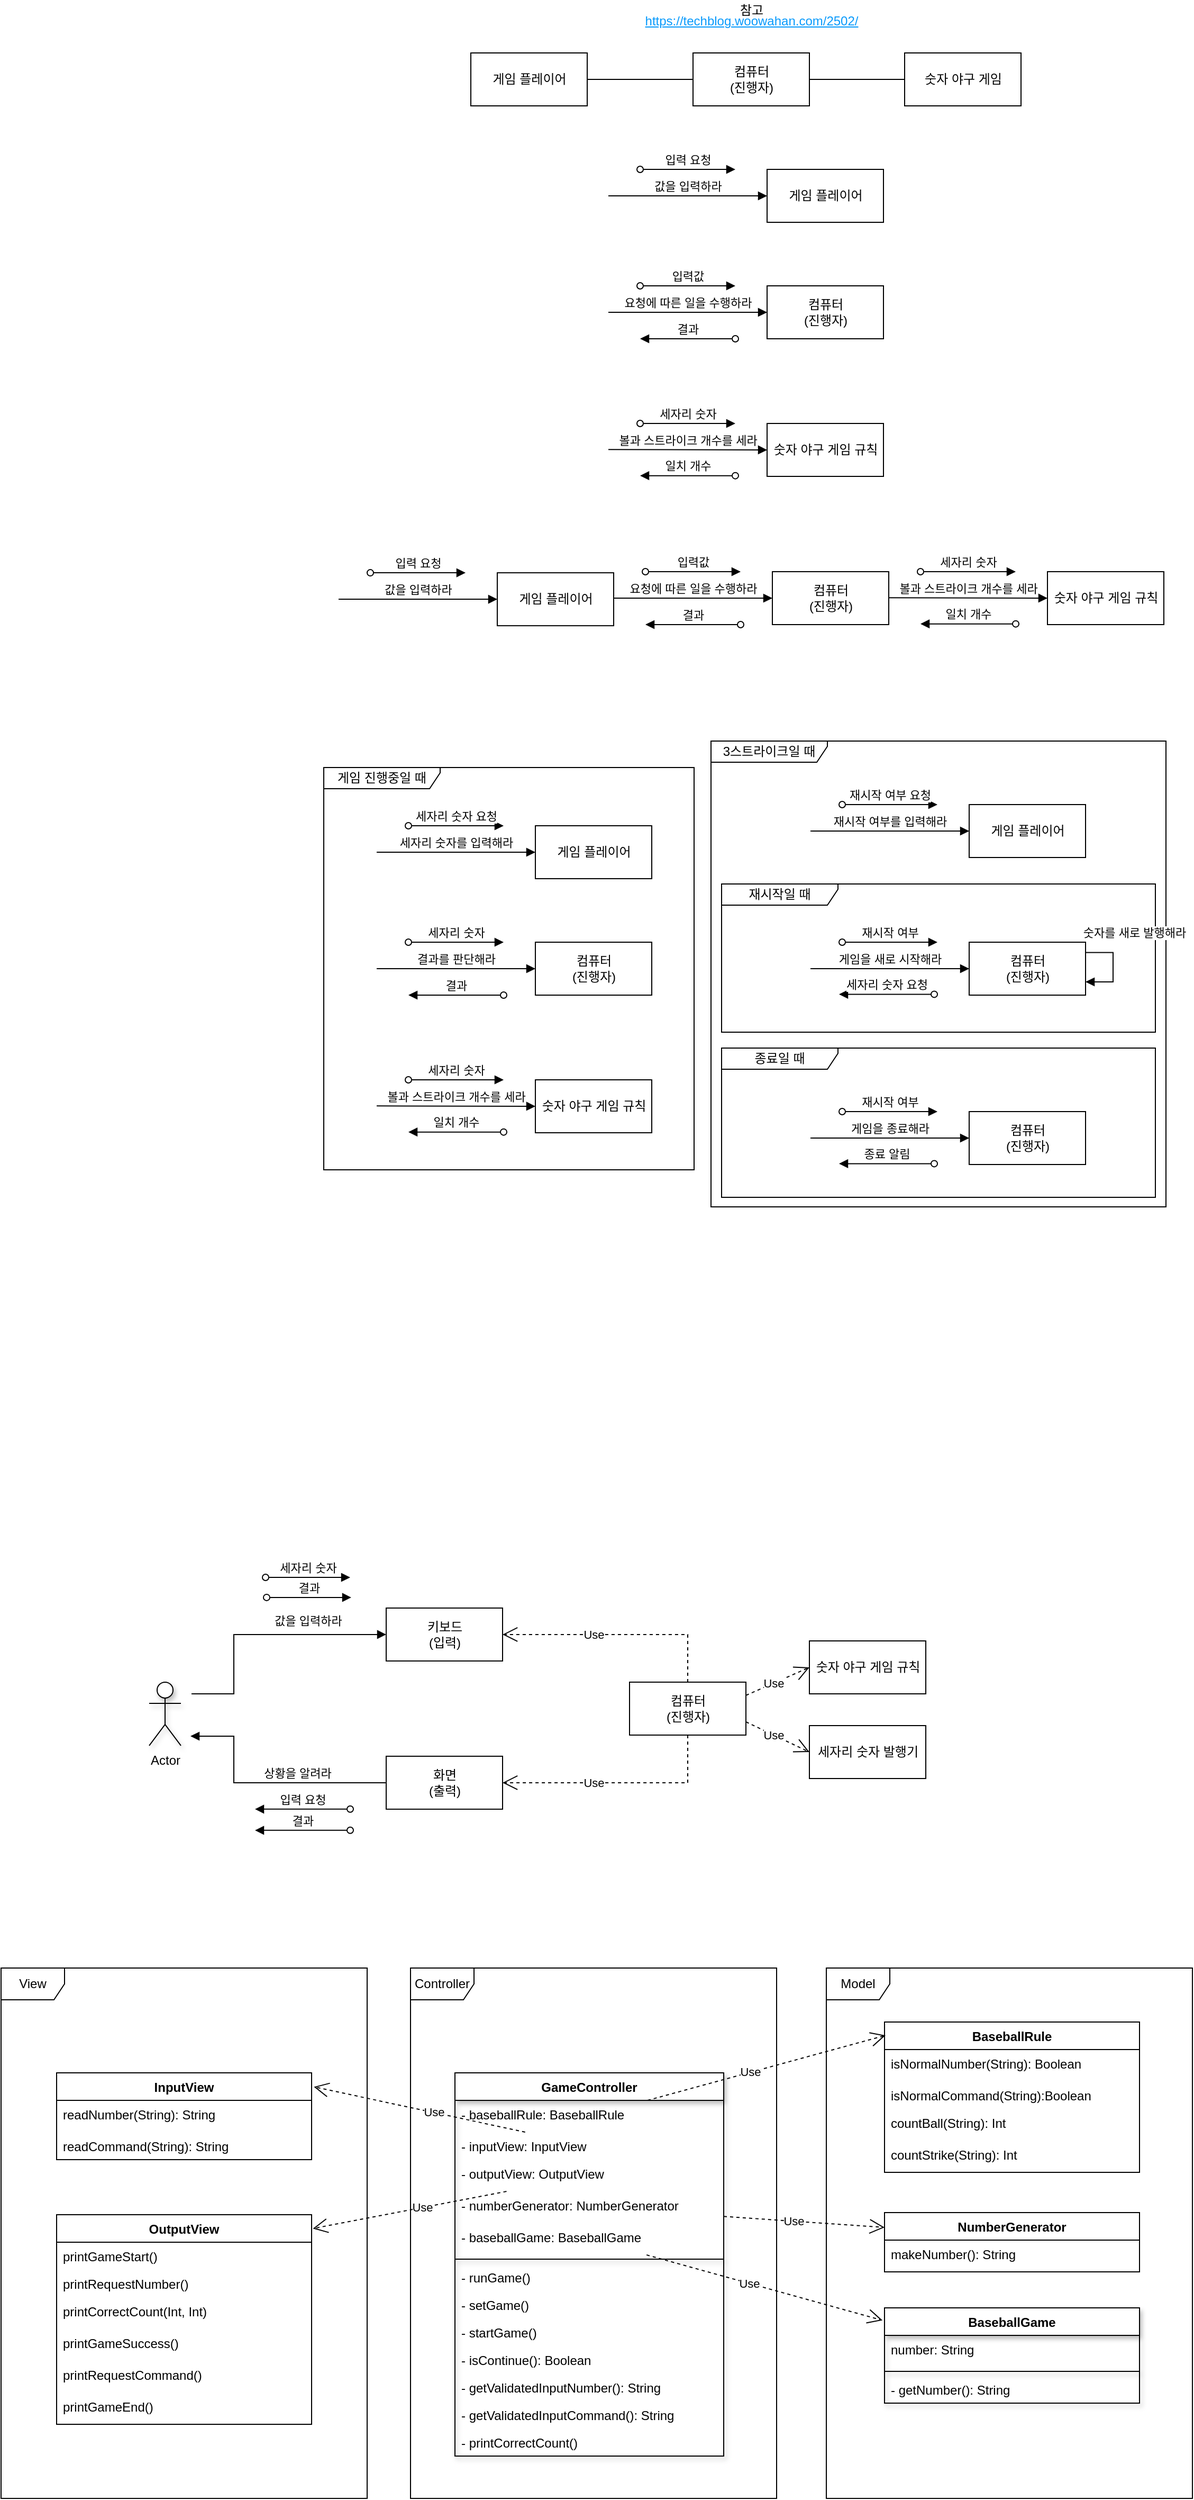 <mxfile version="20.6.0" type="github">
  <diagram id="E1G6wAUvpFpArO-cec2k" name="Diagram">
    <mxGraphModel dx="1478" dy="500" grid="1" gridSize="10" guides="1" tooltips="1" connect="1" arrows="1" fold="1" page="0" pageScale="1" pageWidth="827" pageHeight="1169" math="0" shadow="0">
      <root>
        <mxCell id="-DoNyV70i_ZIu5RHtjqv-0" />
        <mxCell id="-DoNyV70i_ZIu5RHtjqv-1" parent="-DoNyV70i_ZIu5RHtjqv-0" />
        <mxCell id="-DoNyV70i_ZIu5RHtjqv-33" value="3스트라이크일 때" style="shape=umlFrame;whiteSpace=wrap;html=1;width=110;height=20;" parent="-DoNyV70i_ZIu5RHtjqv-1" vertex="1">
          <mxGeometry x="381" y="710" width="430" height="440" as="geometry" />
        </mxCell>
        <mxCell id="-DoNyV70i_ZIu5RHtjqv-47" value="재시작일 때" style="shape=umlFrame;whiteSpace=wrap;html=1;width=110;height=20;" parent="-DoNyV70i_ZIu5RHtjqv-1" vertex="1">
          <mxGeometry x="391" y="845" width="410" height="140" as="geometry" />
        </mxCell>
        <mxCell id="-DoNyV70i_ZIu5RHtjqv-34" value="게임 진행중일 때" style="shape=umlFrame;whiteSpace=wrap;html=1;width=110;height=20;" parent="-DoNyV70i_ZIu5RHtjqv-1" vertex="1">
          <mxGeometry x="15" y="735" width="350" height="380" as="geometry" />
        </mxCell>
        <mxCell id="-DoNyV70i_ZIu5RHtjqv-2" value="게임 플레이어" style="html=1;" parent="-DoNyV70i_ZIu5RHtjqv-1" vertex="1">
          <mxGeometry x="154" y="60" width="110" height="50" as="geometry" />
        </mxCell>
        <mxCell id="-DoNyV70i_ZIu5RHtjqv-3" value="컴퓨터&lt;br&gt;(진행자)" style="html=1;" parent="-DoNyV70i_ZIu5RHtjqv-1" vertex="1">
          <mxGeometry x="364" y="60" width="110" height="50" as="geometry" />
        </mxCell>
        <mxCell id="-DoNyV70i_ZIu5RHtjqv-4" value="" style="endArrow=none;html=1;rounded=0;exitX=1;exitY=0.5;exitDx=0;exitDy=0;entryX=0;entryY=0.5;entryDx=0;entryDy=0;edgeStyle=orthogonalEdgeStyle;" parent="-DoNyV70i_ZIu5RHtjqv-1" source="-DoNyV70i_ZIu5RHtjqv-2" target="-DoNyV70i_ZIu5RHtjqv-3" edge="1">
          <mxGeometry width="50" height="50" relative="1" as="geometry">
            <mxPoint x="454" y="100" as="sourcePoint" />
            <mxPoint x="504" y="50" as="targetPoint" />
          </mxGeometry>
        </mxCell>
        <mxCell id="-DoNyV70i_ZIu5RHtjqv-5" value="숫자 야구 게임" style="html=1;" parent="-DoNyV70i_ZIu5RHtjqv-1" vertex="1">
          <mxGeometry x="564" y="60" width="110" height="50" as="geometry" />
        </mxCell>
        <mxCell id="-DoNyV70i_ZIu5RHtjqv-6" value="" style="endArrow=none;html=1;rounded=0;exitX=1;exitY=0.5;exitDx=0;exitDy=0;edgeStyle=orthogonalEdgeStyle;entryX=0;entryY=0.5;entryDx=0;entryDy=0;" parent="-DoNyV70i_ZIu5RHtjqv-1" source="-DoNyV70i_ZIu5RHtjqv-3" target="-DoNyV70i_ZIu5RHtjqv-5" edge="1">
          <mxGeometry width="50" height="50" relative="1" as="geometry">
            <mxPoint x="274" y="95" as="sourcePoint" />
            <mxPoint x="554" y="210" as="targetPoint" />
          </mxGeometry>
        </mxCell>
        <mxCell id="-DoNyV70i_ZIu5RHtjqv-7" value="게임 플레이어" style="html=1;" parent="-DoNyV70i_ZIu5RHtjqv-1" vertex="1">
          <mxGeometry x="215" y="790" width="110" height="50" as="geometry" />
        </mxCell>
        <mxCell id="-DoNyV70i_ZIu5RHtjqv-8" value="세자리 숫자를 입력해라" style="html=1;verticalAlign=bottom;endArrow=block;rounded=0;entryX=0;entryY=0.5;entryDx=0;entryDy=0;" parent="-DoNyV70i_ZIu5RHtjqv-1" target="-DoNyV70i_ZIu5RHtjqv-7" edge="1">
          <mxGeometry width="80" relative="1" as="geometry">
            <mxPoint x="65" y="815" as="sourcePoint" />
            <mxPoint x="105" y="780" as="targetPoint" />
          </mxGeometry>
        </mxCell>
        <mxCell id="-DoNyV70i_ZIu5RHtjqv-10" value="세자리 숫자 요청" style="html=1;verticalAlign=bottom;endArrow=block;rounded=0;startArrow=oval;startFill=0;" parent="-DoNyV70i_ZIu5RHtjqv-1" edge="1">
          <mxGeometry width="80" relative="1" as="geometry">
            <mxPoint x="95" y="790" as="sourcePoint" />
            <mxPoint x="185" y="790" as="targetPoint" />
          </mxGeometry>
        </mxCell>
        <mxCell id="-DoNyV70i_ZIu5RHtjqv-11" value="컴퓨터&lt;br&gt;(진행자)" style="html=1;" parent="-DoNyV70i_ZIu5RHtjqv-1" vertex="1">
          <mxGeometry x="215" y="900" width="110" height="50" as="geometry" />
        </mxCell>
        <mxCell id="-DoNyV70i_ZIu5RHtjqv-12" value="결과를 판단해라" style="html=1;verticalAlign=bottom;endArrow=block;rounded=0;entryX=0;entryY=0.5;entryDx=0;entryDy=0;" parent="-DoNyV70i_ZIu5RHtjqv-1" target="-DoNyV70i_ZIu5RHtjqv-11" edge="1">
          <mxGeometry width="80" relative="1" as="geometry">
            <mxPoint x="65" y="925" as="sourcePoint" />
            <mxPoint x="215" y="924.55" as="targetPoint" />
          </mxGeometry>
        </mxCell>
        <mxCell id="-DoNyV70i_ZIu5RHtjqv-14" value="세자리 숫자" style="html=1;verticalAlign=bottom;endArrow=block;rounded=0;startArrow=oval;startFill=0;" parent="-DoNyV70i_ZIu5RHtjqv-1" edge="1">
          <mxGeometry width="80" relative="1" as="geometry">
            <mxPoint x="95" y="900" as="sourcePoint" />
            <mxPoint x="185" y="900" as="targetPoint" />
          </mxGeometry>
        </mxCell>
        <mxCell id="-DoNyV70i_ZIu5RHtjqv-15" value="숫자 야구 게임 규칙" style="html=1;" parent="-DoNyV70i_ZIu5RHtjqv-1" vertex="1">
          <mxGeometry x="215" y="1030" width="110" height="50" as="geometry" />
        </mxCell>
        <mxCell id="-DoNyV70i_ZIu5RHtjqv-17" value="볼과 스트라이크 개수를 세라" style="html=1;verticalAlign=bottom;endArrow=block;rounded=0;entryX=0;entryY=0.5;entryDx=0;entryDy=0;" parent="-DoNyV70i_ZIu5RHtjqv-1" target="-DoNyV70i_ZIu5RHtjqv-15" edge="1">
          <mxGeometry width="80" relative="1" as="geometry">
            <mxPoint x="65" y="1054.67" as="sourcePoint" />
            <mxPoint x="215" y="1054.67" as="targetPoint" />
          </mxGeometry>
        </mxCell>
        <mxCell id="-DoNyV70i_ZIu5RHtjqv-18" value="세자리 숫자" style="html=1;verticalAlign=bottom;endArrow=block;rounded=0;startArrow=oval;startFill=0;" parent="-DoNyV70i_ZIu5RHtjqv-1" edge="1">
          <mxGeometry width="80" relative="1" as="geometry">
            <mxPoint x="95" y="1030" as="sourcePoint" />
            <mxPoint x="185" y="1030" as="targetPoint" />
          </mxGeometry>
        </mxCell>
        <mxCell id="-DoNyV70i_ZIu5RHtjqv-19" value="결과" style="html=1;verticalAlign=bottom;endArrow=block;rounded=0;startArrow=oval;startFill=0;" parent="-DoNyV70i_ZIu5RHtjqv-1" edge="1">
          <mxGeometry width="80" relative="1" as="geometry">
            <mxPoint x="185" y="950" as="sourcePoint" />
            <mxPoint x="95" y="950" as="targetPoint" />
          </mxGeometry>
        </mxCell>
        <mxCell id="-DoNyV70i_ZIu5RHtjqv-20" value="일치 개수" style="html=1;verticalAlign=bottom;endArrow=block;rounded=0;startArrow=oval;startFill=0;" parent="-DoNyV70i_ZIu5RHtjqv-1" edge="1">
          <mxGeometry width="80" relative="1" as="geometry">
            <mxPoint x="185" y="1079.33" as="sourcePoint" />
            <mxPoint x="95" y="1079.33" as="targetPoint" />
          </mxGeometry>
        </mxCell>
        <mxCell id="-DoNyV70i_ZIu5RHtjqv-21" value="게임 플레이어" style="html=1;" parent="-DoNyV70i_ZIu5RHtjqv-1" vertex="1">
          <mxGeometry x="625" y="770" width="110" height="50" as="geometry" />
        </mxCell>
        <mxCell id="-DoNyV70i_ZIu5RHtjqv-22" value="재시작 여부를 입력해라" style="html=1;verticalAlign=bottom;endArrow=block;rounded=0;entryX=0;entryY=0.5;entryDx=0;entryDy=0;" parent="-DoNyV70i_ZIu5RHtjqv-1" target="-DoNyV70i_ZIu5RHtjqv-21" edge="1">
          <mxGeometry width="80" relative="1" as="geometry">
            <mxPoint x="475" y="795" as="sourcePoint" />
            <mxPoint x="515" y="760" as="targetPoint" />
          </mxGeometry>
        </mxCell>
        <mxCell id="-DoNyV70i_ZIu5RHtjqv-23" value="재시작 여부&amp;nbsp;요청" style="html=1;verticalAlign=bottom;endArrow=block;rounded=0;startArrow=oval;startFill=0;" parent="-DoNyV70i_ZIu5RHtjqv-1" edge="1">
          <mxGeometry width="80" relative="1" as="geometry">
            <mxPoint x="505" y="770" as="sourcePoint" />
            <mxPoint x="595" y="770" as="targetPoint" />
          </mxGeometry>
        </mxCell>
        <mxCell id="-DoNyV70i_ZIu5RHtjqv-24" value="컴퓨터&lt;br&gt;(진행자)" style="html=1;" parent="-DoNyV70i_ZIu5RHtjqv-1" vertex="1">
          <mxGeometry x="625" y="900" width="110" height="50" as="geometry" />
        </mxCell>
        <mxCell id="-DoNyV70i_ZIu5RHtjqv-25" value="게임을 새로 시작해라" style="html=1;verticalAlign=bottom;endArrow=block;rounded=0;entryX=0;entryY=0.5;entryDx=0;entryDy=0;" parent="-DoNyV70i_ZIu5RHtjqv-1" target="-DoNyV70i_ZIu5RHtjqv-24" edge="1">
          <mxGeometry width="80" relative="1" as="geometry">
            <mxPoint x="475" y="925" as="sourcePoint" />
            <mxPoint x="625" y="924.55" as="targetPoint" />
          </mxGeometry>
        </mxCell>
        <mxCell id="-DoNyV70i_ZIu5RHtjqv-26" value="재시작 여부" style="html=1;verticalAlign=bottom;endArrow=block;rounded=0;startArrow=oval;startFill=0;" parent="-DoNyV70i_ZIu5RHtjqv-1" edge="1">
          <mxGeometry width="80" relative="1" as="geometry">
            <mxPoint x="505" y="900" as="sourcePoint" />
            <mxPoint x="595" y="900" as="targetPoint" />
          </mxGeometry>
        </mxCell>
        <mxCell id="-DoNyV70i_ZIu5RHtjqv-35" value="게임 플레이어" style="html=1;" parent="-DoNyV70i_ZIu5RHtjqv-1" vertex="1">
          <mxGeometry x="434" y="170" width="110" height="50" as="geometry" />
        </mxCell>
        <mxCell id="-DoNyV70i_ZIu5RHtjqv-36" value="값을 입력하라" style="html=1;verticalAlign=bottom;endArrow=block;rounded=0;entryX=0;entryY=0.5;entryDx=0;entryDy=0;" parent="-DoNyV70i_ZIu5RHtjqv-1" target="-DoNyV70i_ZIu5RHtjqv-35" edge="1">
          <mxGeometry width="80" relative="1" as="geometry">
            <mxPoint x="284" y="195" as="sourcePoint" />
            <mxPoint x="324" y="160" as="targetPoint" />
          </mxGeometry>
        </mxCell>
        <mxCell id="-DoNyV70i_ZIu5RHtjqv-37" value="입력 요청" style="html=1;verticalAlign=bottom;endArrow=block;rounded=0;startArrow=oval;startFill=0;" parent="-DoNyV70i_ZIu5RHtjqv-1" edge="1">
          <mxGeometry width="80" relative="1" as="geometry">
            <mxPoint x="314" y="170" as="sourcePoint" />
            <mxPoint x="404" y="170" as="targetPoint" />
          </mxGeometry>
        </mxCell>
        <mxCell id="-DoNyV70i_ZIu5RHtjqv-38" value="컴퓨터&lt;br&gt;(진행자)" style="html=1;" parent="-DoNyV70i_ZIu5RHtjqv-1" vertex="1">
          <mxGeometry x="434" y="280" width="110" height="50" as="geometry" />
        </mxCell>
        <mxCell id="-DoNyV70i_ZIu5RHtjqv-39" value="요청에 따른 일을 수행하라" style="html=1;verticalAlign=bottom;endArrow=block;rounded=0;entryX=0;entryY=0.5;entryDx=0;entryDy=0;" parent="-DoNyV70i_ZIu5RHtjqv-1" target="-DoNyV70i_ZIu5RHtjqv-38" edge="1">
          <mxGeometry width="80" relative="1" as="geometry">
            <mxPoint x="284" y="305" as="sourcePoint" />
            <mxPoint x="434" y="304.55" as="targetPoint" />
          </mxGeometry>
        </mxCell>
        <mxCell id="-DoNyV70i_ZIu5RHtjqv-40" value="입력값" style="html=1;verticalAlign=bottom;endArrow=block;rounded=0;startArrow=oval;startFill=0;" parent="-DoNyV70i_ZIu5RHtjqv-1" edge="1">
          <mxGeometry width="80" relative="1" as="geometry">
            <mxPoint x="314" y="280" as="sourcePoint" />
            <mxPoint x="404" y="280" as="targetPoint" />
          </mxGeometry>
        </mxCell>
        <mxCell id="-DoNyV70i_ZIu5RHtjqv-41" value="숫자 야구 게임 규칙" style="html=1;" parent="-DoNyV70i_ZIu5RHtjqv-1" vertex="1">
          <mxGeometry x="434" y="410" width="110" height="50" as="geometry" />
        </mxCell>
        <mxCell id="-DoNyV70i_ZIu5RHtjqv-42" value="볼과 스트라이크 개수를 세라" style="html=1;verticalAlign=bottom;endArrow=block;rounded=0;entryX=0;entryY=0.5;entryDx=0;entryDy=0;" parent="-DoNyV70i_ZIu5RHtjqv-1" target="-DoNyV70i_ZIu5RHtjqv-41" edge="1">
          <mxGeometry width="80" relative="1" as="geometry">
            <mxPoint x="284" y="434.67" as="sourcePoint" />
            <mxPoint x="434" y="434.67" as="targetPoint" />
          </mxGeometry>
        </mxCell>
        <mxCell id="-DoNyV70i_ZIu5RHtjqv-43" value="세자리 숫자" style="html=1;verticalAlign=bottom;endArrow=block;rounded=0;startArrow=oval;startFill=0;" parent="-DoNyV70i_ZIu5RHtjqv-1" edge="1">
          <mxGeometry width="80" relative="1" as="geometry">
            <mxPoint x="314" y="410" as="sourcePoint" />
            <mxPoint x="404" y="410" as="targetPoint" />
          </mxGeometry>
        </mxCell>
        <mxCell id="-DoNyV70i_ZIu5RHtjqv-44" value="결과" style="html=1;verticalAlign=bottom;endArrow=block;rounded=0;startArrow=oval;startFill=0;" parent="-DoNyV70i_ZIu5RHtjqv-1" edge="1">
          <mxGeometry width="80" relative="1" as="geometry">
            <mxPoint x="404" y="330" as="sourcePoint" />
            <mxPoint x="314" y="330" as="targetPoint" />
          </mxGeometry>
        </mxCell>
        <mxCell id="-DoNyV70i_ZIu5RHtjqv-45" value="일치 개수" style="html=1;verticalAlign=bottom;endArrow=block;rounded=0;startArrow=oval;startFill=0;" parent="-DoNyV70i_ZIu5RHtjqv-1" edge="1">
          <mxGeometry width="80" relative="1" as="geometry">
            <mxPoint x="404" y="459.33" as="sourcePoint" />
            <mxPoint x="314" y="459.33" as="targetPoint" />
          </mxGeometry>
        </mxCell>
        <mxCell id="-DoNyV70i_ZIu5RHtjqv-46" value="세자리 숫자 요청" style="html=1;verticalAlign=bottom;endArrow=block;rounded=0;startArrow=oval;startFill=0;" parent="-DoNyV70i_ZIu5RHtjqv-1" edge="1">
          <mxGeometry width="80" relative="1" as="geometry">
            <mxPoint x="592" y="949.2" as="sourcePoint" />
            <mxPoint x="502" y="949.2" as="targetPoint" />
          </mxGeometry>
        </mxCell>
        <mxCell id="-DoNyV70i_ZIu5RHtjqv-48" value="종료일 때" style="shape=umlFrame;whiteSpace=wrap;html=1;width=110;height=20;" parent="-DoNyV70i_ZIu5RHtjqv-1" vertex="1">
          <mxGeometry x="391" y="1000" width="410" height="141" as="geometry" />
        </mxCell>
        <mxCell id="-DoNyV70i_ZIu5RHtjqv-52" value="컴퓨터&lt;br&gt;(진행자)" style="html=1;" parent="-DoNyV70i_ZIu5RHtjqv-1" vertex="1">
          <mxGeometry x="625" y="1060" width="110" height="50" as="geometry" />
        </mxCell>
        <mxCell id="-DoNyV70i_ZIu5RHtjqv-53" value="게임을 종료해라" style="html=1;verticalAlign=bottom;endArrow=block;rounded=0;entryX=0;entryY=0.5;entryDx=0;entryDy=0;" parent="-DoNyV70i_ZIu5RHtjqv-1" target="-DoNyV70i_ZIu5RHtjqv-52" edge="1">
          <mxGeometry width="80" relative="1" as="geometry">
            <mxPoint x="475" y="1085" as="sourcePoint" />
            <mxPoint x="625" y="1084.55" as="targetPoint" />
          </mxGeometry>
        </mxCell>
        <mxCell id="-DoNyV70i_ZIu5RHtjqv-54" value="재시작 여부" style="html=1;verticalAlign=bottom;endArrow=block;rounded=0;startArrow=oval;startFill=0;" parent="-DoNyV70i_ZIu5RHtjqv-1" edge="1">
          <mxGeometry width="80" relative="1" as="geometry">
            <mxPoint x="505" y="1060" as="sourcePoint" />
            <mxPoint x="595" y="1060" as="targetPoint" />
          </mxGeometry>
        </mxCell>
        <mxCell id="-DoNyV70i_ZIu5RHtjqv-55" value="종료 알림" style="html=1;verticalAlign=bottom;endArrow=block;rounded=0;startArrow=oval;startFill=0;" parent="-DoNyV70i_ZIu5RHtjqv-1" edge="1">
          <mxGeometry width="80" relative="1" as="geometry">
            <mxPoint x="592" y="1109.2" as="sourcePoint" />
            <mxPoint x="502" y="1109.2" as="targetPoint" />
          </mxGeometry>
        </mxCell>
        <mxCell id="-DoNyV70i_ZIu5RHtjqv-56" value="숫자를 새로 발행해라" style="html=1;verticalAlign=bottom;endArrow=block;rounded=0;entryX=1;entryY=0.75;entryDx=0;entryDy=0;exitX=1.002;exitY=0.196;exitDx=0;exitDy=0;edgeStyle=elbowEdgeStyle;exitPerimeter=0;" parent="-DoNyV70i_ZIu5RHtjqv-1" source="-DoNyV70i_ZIu5RHtjqv-24" target="-DoNyV70i_ZIu5RHtjqv-24" edge="1">
          <mxGeometry x="-0.351" y="22" width="80" relative="1" as="geometry">
            <mxPoint x="711" y="924.74" as="sourcePoint" />
            <mxPoint x="861.0" y="924.74" as="targetPoint" />
            <Array as="points">
              <mxPoint x="761" y="930" />
              <mxPoint x="761" y="910" />
            </Array>
            <mxPoint x="-2" y="-10" as="offset" />
          </mxGeometry>
        </mxCell>
        <mxCell id="sjmX67yZ5-VdGG4LpNE_-0" value="https://techblog.woowahan.com/2502/" style="text;html=1;align=center;verticalAlign=middle;resizable=0;points=[];autosize=1;strokeColor=none;fillColor=none;fontColor=#089AFC;fontStyle=4" parent="-DoNyV70i_ZIu5RHtjqv-1" vertex="1">
          <mxGeometry x="309" y="20" width="220" height="20" as="geometry" />
        </mxCell>
        <mxCell id="sjmX67yZ5-VdGG4LpNE_-1" value="&lt;font color=&quot;#000000&quot;&gt;&lt;span&gt;참고&lt;/span&gt;&lt;/font&gt;" style="text;html=1;align=center;verticalAlign=middle;resizable=0;points=[];autosize=1;strokeColor=none;fillColor=none;fontColor=#089AFC;fontStyle=0" parent="-DoNyV70i_ZIu5RHtjqv-1" vertex="1">
          <mxGeometry x="399" y="10" width="40" height="20" as="geometry" />
        </mxCell>
        <mxCell id="95hMHC1cijxtXmXXsBkN-0" value="게임 플레이어" style="html=1;" parent="-DoNyV70i_ZIu5RHtjqv-1" vertex="1">
          <mxGeometry x="179" y="551.05" width="110" height="50" as="geometry" />
        </mxCell>
        <mxCell id="95hMHC1cijxtXmXXsBkN-1" value="값을 입력하라" style="html=1;verticalAlign=bottom;endArrow=block;rounded=0;entryX=0;entryY=0.5;entryDx=0;entryDy=0;" parent="-DoNyV70i_ZIu5RHtjqv-1" target="95hMHC1cijxtXmXXsBkN-0" edge="1">
          <mxGeometry width="80" relative="1" as="geometry">
            <mxPoint x="29" y="576.05" as="sourcePoint" />
            <mxPoint x="69" y="541.05" as="targetPoint" />
          </mxGeometry>
        </mxCell>
        <mxCell id="95hMHC1cijxtXmXXsBkN-2" value="입력 요청" style="html=1;verticalAlign=bottom;endArrow=block;rounded=0;startArrow=oval;startFill=0;" parent="-DoNyV70i_ZIu5RHtjqv-1" edge="1">
          <mxGeometry width="80" relative="1" as="geometry">
            <mxPoint x="59" y="551.05" as="sourcePoint" />
            <mxPoint x="149" y="551.05" as="targetPoint" />
          </mxGeometry>
        </mxCell>
        <mxCell id="95hMHC1cijxtXmXXsBkN-3" value="컴퓨터&lt;br&gt;(진행자)" style="html=1;" parent="-DoNyV70i_ZIu5RHtjqv-1" vertex="1">
          <mxGeometry x="439" y="550" width="110" height="50" as="geometry" />
        </mxCell>
        <mxCell id="95hMHC1cijxtXmXXsBkN-4" value="요청에 따른 일을 수행하라" style="html=1;verticalAlign=bottom;endArrow=block;rounded=0;entryX=0;entryY=0.5;entryDx=0;entryDy=0;" parent="-DoNyV70i_ZIu5RHtjqv-1" target="95hMHC1cijxtXmXXsBkN-3" edge="1">
          <mxGeometry width="80" relative="1" as="geometry">
            <mxPoint x="289" y="575" as="sourcePoint" />
            <mxPoint x="439" y="574.55" as="targetPoint" />
          </mxGeometry>
        </mxCell>
        <mxCell id="95hMHC1cijxtXmXXsBkN-5" value="입력값" style="html=1;verticalAlign=bottom;endArrow=block;rounded=0;startArrow=oval;startFill=0;" parent="-DoNyV70i_ZIu5RHtjqv-1" edge="1">
          <mxGeometry width="80" relative="1" as="geometry">
            <mxPoint x="319" y="550" as="sourcePoint" />
            <mxPoint x="409" y="550" as="targetPoint" />
          </mxGeometry>
        </mxCell>
        <mxCell id="95hMHC1cijxtXmXXsBkN-6" value="결과" style="html=1;verticalAlign=bottom;endArrow=block;rounded=0;startArrow=oval;startFill=0;" parent="-DoNyV70i_ZIu5RHtjqv-1" edge="1">
          <mxGeometry width="80" relative="1" as="geometry">
            <mxPoint x="409" y="600" as="sourcePoint" />
            <mxPoint x="319" y="600" as="targetPoint" />
          </mxGeometry>
        </mxCell>
        <mxCell id="95hMHC1cijxtXmXXsBkN-7" value="숫자 야구 게임 규칙" style="html=1;" parent="-DoNyV70i_ZIu5RHtjqv-1" vertex="1">
          <mxGeometry x="699" y="550" width="110" height="50" as="geometry" />
        </mxCell>
        <mxCell id="95hMHC1cijxtXmXXsBkN-8" value="볼과 스트라이크 개수를 세라" style="html=1;verticalAlign=bottom;endArrow=block;rounded=0;entryX=0;entryY=0.5;entryDx=0;entryDy=0;" parent="-DoNyV70i_ZIu5RHtjqv-1" target="95hMHC1cijxtXmXXsBkN-7" edge="1">
          <mxGeometry width="80" relative="1" as="geometry">
            <mxPoint x="549" y="574.67" as="sourcePoint" />
            <mxPoint x="699" y="574.67" as="targetPoint" />
          </mxGeometry>
        </mxCell>
        <mxCell id="95hMHC1cijxtXmXXsBkN-9" value="세자리 숫자" style="html=1;verticalAlign=bottom;endArrow=block;rounded=0;startArrow=oval;startFill=0;" parent="-DoNyV70i_ZIu5RHtjqv-1" edge="1">
          <mxGeometry width="80" relative="1" as="geometry">
            <mxPoint x="579" y="550" as="sourcePoint" />
            <mxPoint x="669" y="550" as="targetPoint" />
          </mxGeometry>
        </mxCell>
        <mxCell id="95hMHC1cijxtXmXXsBkN-10" value="일치 개수" style="html=1;verticalAlign=bottom;endArrow=block;rounded=0;startArrow=oval;startFill=0;" parent="-DoNyV70i_ZIu5RHtjqv-1" edge="1">
          <mxGeometry width="80" relative="1" as="geometry">
            <mxPoint x="669" y="599.33" as="sourcePoint" />
            <mxPoint x="579" y="599.33" as="targetPoint" />
          </mxGeometry>
        </mxCell>
        <mxCell id="u3q18YmnNz6ZeJTkClAD-1" value="컴퓨터&lt;br&gt;(진행자)" style="html=1;" parent="-DoNyV70i_ZIu5RHtjqv-1" vertex="1">
          <mxGeometry x="304" y="1598.95" width="110" height="50" as="geometry" />
        </mxCell>
        <mxCell id="u3q18YmnNz6ZeJTkClAD-2" value="키보드&lt;br&gt;(입력)" style="html=1;" parent="-DoNyV70i_ZIu5RHtjqv-1" vertex="1">
          <mxGeometry x="74" y="1528.95" width="110" height="50" as="geometry" />
        </mxCell>
        <mxCell id="u3q18YmnNz6ZeJTkClAD-3" value="화면&lt;br&gt;(출력)" style="html=1;" parent="-DoNyV70i_ZIu5RHtjqv-1" vertex="1">
          <mxGeometry x="74" y="1668.95" width="110" height="50" as="geometry" />
        </mxCell>
        <mxCell id="u3q18YmnNz6ZeJTkClAD-12" value="세자리 숫자" style="html=1;verticalAlign=bottom;endArrow=block;rounded=0;startArrow=oval;startFill=0;" parent="-DoNyV70i_ZIu5RHtjqv-1" edge="1">
          <mxGeometry width="80" relative="1" as="geometry">
            <mxPoint x="-40" y="1500" as="sourcePoint" />
            <mxPoint x="40" y="1500" as="targetPoint" />
          </mxGeometry>
        </mxCell>
        <mxCell id="u3q18YmnNz6ZeJTkClAD-18" value="상황을 알려라" style="html=1;verticalAlign=bottom;endArrow=block;rounded=0;exitX=0;exitY=0.5;exitDx=0;exitDy=0;edgeStyle=orthogonalEdgeStyle;" parent="-DoNyV70i_ZIu5RHtjqv-1" source="u3q18YmnNz6ZeJTkClAD-3" edge="1">
          <mxGeometry x="-0.266" width="80" relative="1" as="geometry">
            <mxPoint x="-96" y="1608.9" as="sourcePoint" />
            <mxPoint x="-111" y="1650" as="targetPoint" />
            <Array as="points">
              <mxPoint x="-70" y="1694" />
              <mxPoint x="-70" y="1650" />
            </Array>
            <mxPoint as="offset" />
          </mxGeometry>
        </mxCell>
        <mxCell id="u3q18YmnNz6ZeJTkClAD-19" value="입력 요청" style="html=1;verticalAlign=bottom;endArrow=block;rounded=0;startArrow=oval;startFill=0;" parent="-DoNyV70i_ZIu5RHtjqv-1" edge="1">
          <mxGeometry width="80" relative="1" as="geometry">
            <mxPoint x="40" y="1718.9" as="sourcePoint" />
            <mxPoint x="-50" y="1718.9" as="targetPoint" />
          </mxGeometry>
        </mxCell>
        <mxCell id="u3q18YmnNz6ZeJTkClAD-20" value="결과" style="html=1;verticalAlign=bottom;endArrow=block;rounded=0;startArrow=oval;startFill=0;" parent="-DoNyV70i_ZIu5RHtjqv-1" edge="1">
          <mxGeometry width="80" relative="1" as="geometry">
            <mxPoint x="40" y="1738.9" as="sourcePoint" />
            <mxPoint x="-50" y="1738.9" as="targetPoint" />
          </mxGeometry>
        </mxCell>
        <mxCell id="u3q18YmnNz6ZeJTkClAD-24" value="숫자 야구 게임 규칙" style="html=1;" parent="-DoNyV70i_ZIu5RHtjqv-1" vertex="1">
          <mxGeometry x="474" y="1560" width="110" height="50" as="geometry" />
        </mxCell>
        <mxCell id="u3q18YmnNz6ZeJTkClAD-40" value="Use" style="endArrow=open;endSize=12;dashed=1;html=1;rounded=0;fontColor=#000000;exitX=1;exitY=0.25;exitDx=0;exitDy=0;entryX=0;entryY=0.5;entryDx=0;entryDy=0;" parent="-DoNyV70i_ZIu5RHtjqv-1" source="u3q18YmnNz6ZeJTkClAD-1" target="u3q18YmnNz6ZeJTkClAD-24" edge="1">
          <mxGeometry x="-0.133" width="160" relative="1" as="geometry">
            <mxPoint x="139" y="1538.95" as="sourcePoint" />
            <mxPoint x="140" y="1490.0" as="targetPoint" />
            <mxPoint as="offset" />
          </mxGeometry>
        </mxCell>
        <mxCell id="u3q18YmnNz6ZeJTkClAD-41" value="세자리 숫자 발행기" style="html=1;" parent="-DoNyV70i_ZIu5RHtjqv-1" vertex="1">
          <mxGeometry x="474" y="1640" width="110" height="50" as="geometry" />
        </mxCell>
        <mxCell id="u3q18YmnNz6ZeJTkClAD-42" value="Use" style="endArrow=open;endSize=12;dashed=1;html=1;rounded=0;fontColor=#000000;exitX=1;exitY=0.75;exitDx=0;exitDy=0;entryX=0;entryY=0.5;entryDx=0;entryDy=0;" parent="-DoNyV70i_ZIu5RHtjqv-1" source="u3q18YmnNz6ZeJTkClAD-1" target="u3q18YmnNz6ZeJTkClAD-41" edge="1">
          <mxGeometry x="-0.133" width="160" relative="1" as="geometry">
            <mxPoint x="424" y="1633.95" as="sourcePoint" />
            <mxPoint x="484" y="1595" as="targetPoint" />
            <mxPoint as="offset" />
          </mxGeometry>
        </mxCell>
        <mxCell id="u3q18YmnNz6ZeJTkClAD-49" value="BaseballRule" style="swimlane;fontStyle=1;align=center;verticalAlign=top;childLayout=stackLayout;horizontal=1;startSize=26;horizontalStack=0;resizeParent=1;resizeParentMax=0;resizeLast=0;collapsible=1;marginBottom=0;fontColor=#000000;" parent="-DoNyV70i_ZIu5RHtjqv-1" vertex="1">
          <mxGeometry x="545" y="1920" width="241" height="142" as="geometry" />
        </mxCell>
        <mxCell id="u3q18YmnNz6ZeJTkClAD-52" value="isNormalNumber(String): Boolean" style="text;strokeColor=none;fillColor=none;align=left;verticalAlign=top;spacingLeft=4;spacingRight=4;overflow=hidden;rotatable=0;points=[[0,0.5],[1,0.5]];portConstraint=eastwest;fontColor=#000000;" parent="u3q18YmnNz6ZeJTkClAD-49" vertex="1">
          <mxGeometry y="26" width="241" height="30" as="geometry" />
        </mxCell>
        <mxCell id="u3q18YmnNz6ZeJTkClAD-55" value="isNormalCommand(String):Boolean" style="text;strokeColor=none;fillColor=none;align=left;verticalAlign=top;spacingLeft=4;spacingRight=4;overflow=hidden;rotatable=0;points=[[0,0.5],[1,0.5]];portConstraint=eastwest;shadow=1;fontColor=#000000;" parent="u3q18YmnNz6ZeJTkClAD-49" vertex="1">
          <mxGeometry y="56" width="241" height="26" as="geometry" />
        </mxCell>
        <mxCell id="u3q18YmnNz6ZeJTkClAD-56" value="countBall(String): Int" style="text;strokeColor=none;fillColor=none;align=left;verticalAlign=top;spacingLeft=4;spacingRight=4;overflow=hidden;rotatable=0;points=[[0,0.5],[1,0.5]];portConstraint=eastwest;fontColor=#000000;" parent="u3q18YmnNz6ZeJTkClAD-49" vertex="1">
          <mxGeometry y="82" width="241" height="30" as="geometry" />
        </mxCell>
        <mxCell id="u3q18YmnNz6ZeJTkClAD-57" value="countStrike(String): Int" style="text;strokeColor=none;fillColor=none;align=left;verticalAlign=top;spacingLeft=4;spacingRight=4;overflow=hidden;rotatable=0;points=[[0,0.5],[1,0.5]];portConstraint=eastwest;fontColor=#000000;" parent="u3q18YmnNz6ZeJTkClAD-49" vertex="1">
          <mxGeometry y="112" width="241" height="30" as="geometry" />
        </mxCell>
        <mxCell id="u3q18YmnNz6ZeJTkClAD-58" value="Use" style="endArrow=open;endSize=12;dashed=1;html=1;rounded=0;fontColor=#000000;exitX=0.5;exitY=0;exitDx=0;exitDy=0;entryX=1;entryY=0.5;entryDx=0;entryDy=0;edgeStyle=orthogonalEdgeStyle;" parent="-DoNyV70i_ZIu5RHtjqv-1" source="u3q18YmnNz6ZeJTkClAD-1" target="u3q18YmnNz6ZeJTkClAD-2" edge="1">
          <mxGeometry x="0.218" width="160" relative="1" as="geometry">
            <mxPoint x="139" y="1538.95" as="sourcePoint" />
            <mxPoint x="140" y="1490" as="targetPoint" />
            <mxPoint as="offset" />
          </mxGeometry>
        </mxCell>
        <mxCell id="u3q18YmnNz6ZeJTkClAD-59" value="Use" style="endArrow=open;endSize=12;dashed=1;html=1;rounded=0;fontColor=#000000;exitX=0.5;exitY=1;exitDx=0;exitDy=0;entryX=1;entryY=0.5;entryDx=0;entryDy=0;edgeStyle=orthogonalEdgeStyle;" parent="-DoNyV70i_ZIu5RHtjqv-1" source="u3q18YmnNz6ZeJTkClAD-1" target="u3q18YmnNz6ZeJTkClAD-3" edge="1">
          <mxGeometry x="0.218" width="160" relative="1" as="geometry">
            <mxPoint x="369" y="1608.95" as="sourcePoint" />
            <mxPoint x="194" y="1563.95" as="targetPoint" />
            <mxPoint as="offset" />
          </mxGeometry>
        </mxCell>
        <mxCell id="u3q18YmnNz6ZeJTkClAD-60" value="Actor" style="shape=umlActor;verticalLabelPosition=bottom;verticalAlign=top;html=1;shadow=1;fontColor=#000000;" parent="-DoNyV70i_ZIu5RHtjqv-1" vertex="1">
          <mxGeometry x="-150" y="1598.95" width="30" height="60" as="geometry" />
        </mxCell>
        <mxCell id="u3q18YmnNz6ZeJTkClAD-61" value="결과" style="html=1;verticalAlign=bottom;endArrow=block;rounded=0;startArrow=oval;startFill=0;" parent="-DoNyV70i_ZIu5RHtjqv-1" edge="1">
          <mxGeometry width="80" relative="1" as="geometry">
            <mxPoint x="-39" y="1518.95" as="sourcePoint" />
            <mxPoint x="41" y="1518.95" as="targetPoint" />
          </mxGeometry>
        </mxCell>
        <mxCell id="u3q18YmnNz6ZeJTkClAD-64" value="값을 입력하라" style="html=1;verticalAlign=bottom;endArrow=block;rounded=0;edgeStyle=orthogonalEdgeStyle;entryX=0;entryY=0.5;entryDx=0;entryDy=0;" parent="-DoNyV70i_ZIu5RHtjqv-1" target="u3q18YmnNz6ZeJTkClAD-2" edge="1">
          <mxGeometry x="0.383" y="4" width="80" relative="1" as="geometry">
            <mxPoint x="-110" y="1610" as="sourcePoint" />
            <mxPoint x="-101" y="1670" as="targetPoint" />
            <Array as="points">
              <mxPoint x="-70" y="1610" />
              <mxPoint x="-70" y="1554" />
            </Array>
            <mxPoint as="offset" />
          </mxGeometry>
        </mxCell>
        <mxCell id="u3q18YmnNz6ZeJTkClAD-70" value="GameController" style="swimlane;fontStyle=1;align=center;verticalAlign=top;childLayout=stackLayout;horizontal=1;startSize=26;horizontalStack=0;resizeParent=1;resizeParentMax=0;resizeLast=0;collapsible=1;marginBottom=0;shadow=1;fontColor=#000000;" parent="-DoNyV70i_ZIu5RHtjqv-1" vertex="1">
          <mxGeometry x="139" y="1968" width="254" height="362" as="geometry" />
        </mxCell>
        <mxCell id="u3q18YmnNz6ZeJTkClAD-66" value="- baseballRule: BaseballRule" style="text;strokeColor=none;fillColor=none;align=left;verticalAlign=top;spacingLeft=4;spacingRight=4;overflow=hidden;rotatable=0;points=[[0,0.5],[1,0.5]];portConstraint=eastwest;fontColor=#000000;" parent="u3q18YmnNz6ZeJTkClAD-70" vertex="1">
          <mxGeometry y="26" width="254" height="30" as="geometry" />
        </mxCell>
        <mxCell id="u3q18YmnNz6ZeJTkClAD-67" value="- inputView: InputView" style="text;strokeColor=none;fillColor=none;align=left;verticalAlign=top;spacingLeft=4;spacingRight=4;overflow=hidden;rotatable=0;points=[[0,0.5],[1,0.5]];portConstraint=eastwest;shadow=1;fontColor=#000000;" parent="u3q18YmnNz6ZeJTkClAD-70" vertex="1">
          <mxGeometry y="56" width="254" height="26" as="geometry" />
        </mxCell>
        <mxCell id="u3q18YmnNz6ZeJTkClAD-68" value="- outputView: OutputView" style="text;strokeColor=none;fillColor=none;align=left;verticalAlign=top;spacingLeft=4;spacingRight=4;overflow=hidden;rotatable=0;points=[[0,0.5],[1,0.5]];portConstraint=eastwest;fontColor=#000000;" parent="u3q18YmnNz6ZeJTkClAD-70" vertex="1">
          <mxGeometry y="82" width="254" height="30" as="geometry" />
        </mxCell>
        <mxCell id="u3q18YmnNz6ZeJTkClAD-74" value="- numberGenerator: NumberGenerator" style="text;align=left;verticalAlign=top;spacingLeft=4;spacingRight=4;overflow=hidden;rotatable=0;points=[[0,0.5],[1,0.5]];portConstraint=eastwest;" parent="u3q18YmnNz6ZeJTkClAD-70" vertex="1">
          <mxGeometry y="112" width="254" height="30" as="geometry" />
        </mxCell>
        <mxCell id="j5xVxlCfuYXqZH71p7aU-22" value="- baseballGame: BaseballGame" style="text;align=left;verticalAlign=top;spacingLeft=4;spacingRight=4;overflow=hidden;rotatable=0;points=[[0,0.5],[1,0.5]];portConstraint=eastwest;" vertex="1" parent="u3q18YmnNz6ZeJTkClAD-70">
          <mxGeometry y="142" width="254" height="30" as="geometry" />
        </mxCell>
        <mxCell id="u3q18YmnNz6ZeJTkClAD-72" value="" style="line;strokeWidth=1;fillColor=none;align=left;verticalAlign=middle;spacingTop=-1;spacingLeft=3;spacingRight=3;rotatable=0;labelPosition=right;points=[];portConstraint=eastwest;shadow=1;fontColor=#000000;" parent="u3q18YmnNz6ZeJTkClAD-70" vertex="1">
          <mxGeometry y="172" width="254" height="8" as="geometry" />
        </mxCell>
        <mxCell id="u3q18YmnNz6ZeJTkClAD-76" value="- runGame()" style="text;strokeColor=none;fillColor=none;align=left;verticalAlign=top;spacingLeft=4;spacingRight=4;overflow=hidden;rotatable=0;points=[[0,0.5],[1,0.5]];portConstraint=eastwest;shadow=1;fontColor=#000000;" parent="u3q18YmnNz6ZeJTkClAD-70" vertex="1">
          <mxGeometry y="180" width="254" height="26" as="geometry" />
        </mxCell>
        <mxCell id="u3q18YmnNz6ZeJTkClAD-75" value="- setGame()" style="text;strokeColor=none;fillColor=none;align=left;verticalAlign=top;spacingLeft=4;spacingRight=4;overflow=hidden;rotatable=0;points=[[0,0.5],[1,0.5]];portConstraint=eastwest;shadow=1;fontColor=#000000;" parent="u3q18YmnNz6ZeJTkClAD-70" vertex="1">
          <mxGeometry y="206" width="254" height="26" as="geometry" />
        </mxCell>
        <mxCell id="j5xVxlCfuYXqZH71p7aU-25" value="- startGame()" style="text;strokeColor=none;fillColor=none;align=left;verticalAlign=top;spacingLeft=4;spacingRight=4;overflow=hidden;rotatable=0;points=[[0,0.5],[1,0.5]];portConstraint=eastwest;shadow=1;fontColor=#000000;" vertex="1" parent="u3q18YmnNz6ZeJTkClAD-70">
          <mxGeometry y="232" width="254" height="26" as="geometry" />
        </mxCell>
        <mxCell id="u3q18YmnNz6ZeJTkClAD-99" value="- isContinue(): Boolean" style="text;strokeColor=none;fillColor=none;align=left;verticalAlign=top;spacingLeft=4;spacingRight=4;overflow=hidden;rotatable=0;points=[[0,0.5],[1,0.5]];portConstraint=eastwest;shadow=1;fontColor=#000000;" parent="u3q18YmnNz6ZeJTkClAD-70" vertex="1">
          <mxGeometry y="258" width="254" height="26" as="geometry" />
        </mxCell>
        <mxCell id="j5xVxlCfuYXqZH71p7aU-27" value="- getValidatedInputNumber(): String" style="text;strokeColor=none;fillColor=none;align=left;verticalAlign=top;spacingLeft=4;spacingRight=4;overflow=hidden;rotatable=0;points=[[0,0.5],[1,0.5]];portConstraint=eastwest;shadow=1;fontColor=#000000;" vertex="1" parent="u3q18YmnNz6ZeJTkClAD-70">
          <mxGeometry y="284" width="254" height="26" as="geometry" />
        </mxCell>
        <mxCell id="j5xVxlCfuYXqZH71p7aU-28" value="- getValidatedInputCommand(): String" style="text;strokeColor=none;fillColor=none;align=left;verticalAlign=top;spacingLeft=4;spacingRight=4;overflow=hidden;rotatable=0;points=[[0,0.5],[1,0.5]];portConstraint=eastwest;shadow=1;fontColor=#000000;" vertex="1" parent="u3q18YmnNz6ZeJTkClAD-70">
          <mxGeometry y="310" width="254" height="26" as="geometry" />
        </mxCell>
        <mxCell id="j5xVxlCfuYXqZH71p7aU-30" value="- printCorrectCount()" style="text;strokeColor=none;fillColor=none;align=left;verticalAlign=top;spacingLeft=4;spacingRight=4;overflow=hidden;rotatable=0;points=[[0,0.5],[1,0.5]];portConstraint=eastwest;shadow=1;fontColor=#000000;" vertex="1" parent="u3q18YmnNz6ZeJTkClAD-70">
          <mxGeometry y="336" width="254" height="26" as="geometry" />
        </mxCell>
        <mxCell id="u3q18YmnNz6ZeJTkClAD-83" value="Use" style="endArrow=open;endSize=12;dashed=1;html=1;rounded=0;fontColor=#000000;entryX=0.004;entryY=0.089;entryDx=0;entryDy=0;entryPerimeter=0;" parent="-DoNyV70i_ZIu5RHtjqv-1" source="u3q18YmnNz6ZeJTkClAD-66" target="u3q18YmnNz6ZeJTkClAD-49" edge="1">
          <mxGeometry x="-0.133" width="160" relative="1" as="geometry">
            <mxPoint x="443" y="1796.45" as="sourcePoint" />
            <mxPoint x="503" y="1825" as="targetPoint" />
            <mxPoint as="offset" />
          </mxGeometry>
        </mxCell>
        <mxCell id="u3q18YmnNz6ZeJTkClAD-84" value="NumberGenerator" style="swimlane;fontStyle=1;align=center;verticalAlign=top;childLayout=stackLayout;horizontal=1;startSize=26;horizontalStack=0;resizeParent=1;resizeParentMax=0;resizeLast=0;collapsible=1;marginBottom=0;fontColor=#000000;" parent="-DoNyV70i_ZIu5RHtjqv-1" vertex="1">
          <mxGeometry x="545" y="2100" width="241" height="56" as="geometry" />
        </mxCell>
        <mxCell id="u3q18YmnNz6ZeJTkClAD-85" value="makeNumber(): String" style="text;strokeColor=none;fillColor=none;align=left;verticalAlign=top;spacingLeft=4;spacingRight=4;overflow=hidden;rotatable=0;points=[[0,0.5],[1,0.5]];portConstraint=eastwest;fontColor=#000000;" parent="u3q18YmnNz6ZeJTkClAD-84" vertex="1">
          <mxGeometry y="26" width="241" height="30" as="geometry" />
        </mxCell>
        <mxCell id="u3q18YmnNz6ZeJTkClAD-89" value="Use" style="endArrow=open;endSize=12;dashed=1;html=1;rounded=0;fontColor=#000000;entryX=0;entryY=0.25;entryDx=0;entryDy=0;" parent="-DoNyV70i_ZIu5RHtjqv-1" source="u3q18YmnNz6ZeJTkClAD-74" target="u3q18YmnNz6ZeJTkClAD-84" edge="1">
          <mxGeometry x="-0.133" width="160" relative="1" as="geometry">
            <mxPoint x="317.089" y="2004.0" as="sourcePoint" />
            <mxPoint x="540" y="2140" as="targetPoint" />
            <mxPoint as="offset" />
          </mxGeometry>
        </mxCell>
        <mxCell id="u3q18YmnNz6ZeJTkClAD-90" value="InputView" style="swimlane;fontStyle=1;align=center;verticalAlign=top;childLayout=stackLayout;horizontal=1;startSize=26;horizontalStack=0;resizeParent=1;resizeParentMax=0;resizeLast=0;collapsible=1;marginBottom=0;fontColor=#000000;" parent="-DoNyV70i_ZIu5RHtjqv-1" vertex="1">
          <mxGeometry x="-237.5" y="1968" width="241" height="82" as="geometry" />
        </mxCell>
        <mxCell id="u3q18YmnNz6ZeJTkClAD-91" value="readNumber(String): String" style="text;strokeColor=none;fillColor=none;align=left;verticalAlign=top;spacingLeft=4;spacingRight=4;overflow=hidden;rotatable=0;points=[[0,0.5],[1,0.5]];portConstraint=eastwest;fontColor=#000000;" parent="u3q18YmnNz6ZeJTkClAD-90" vertex="1">
          <mxGeometry y="26" width="241" height="30" as="geometry" />
        </mxCell>
        <mxCell id="u3q18YmnNz6ZeJTkClAD-92" value="readCommand(String): String" style="text;strokeColor=none;fillColor=none;align=left;verticalAlign=top;spacingLeft=4;spacingRight=4;overflow=hidden;rotatable=0;points=[[0,0.5],[1,0.5]];portConstraint=eastwest;shadow=1;fontColor=#000000;" parent="u3q18YmnNz6ZeJTkClAD-90" vertex="1">
          <mxGeometry y="56" width="241" height="26" as="geometry" />
        </mxCell>
        <mxCell id="u3q18YmnNz6ZeJTkClAD-95" value="Use" style="endArrow=open;endSize=12;dashed=1;html=1;rounded=0;fontColor=#000000;entryX=1.009;entryY=0.161;entryDx=0;entryDy=0;entryPerimeter=0;" parent="-DoNyV70i_ZIu5RHtjqv-1" source="u3q18YmnNz6ZeJTkClAD-67" target="u3q18YmnNz6ZeJTkClAD-90" edge="1">
          <mxGeometry x="-0.133" width="160" relative="1" as="geometry">
            <mxPoint x="122.559" y="1941.36" as="sourcePoint" />
            <mxPoint x="345.434" y="1859.998" as="targetPoint" />
            <mxPoint as="offset" />
          </mxGeometry>
        </mxCell>
        <mxCell id="u3q18YmnNz6ZeJTkClAD-96" value="OutputView" style="swimlane;fontStyle=1;align=center;verticalAlign=top;childLayout=stackLayout;horizontal=1;startSize=26;horizontalStack=0;resizeParent=1;resizeParentMax=0;resizeLast=0;collapsible=1;marginBottom=0;fontColor=#000000;" parent="-DoNyV70i_ZIu5RHtjqv-1" vertex="1">
          <mxGeometry x="-237.5" y="2102" width="241" height="198" as="geometry" />
        </mxCell>
        <mxCell id="j5xVxlCfuYXqZH71p7aU-32" value="printGameStart()" style="text;strokeColor=none;fillColor=none;align=left;verticalAlign=top;spacingLeft=4;spacingRight=4;overflow=hidden;rotatable=0;points=[[0,0.5],[1,0.5]];portConstraint=eastwest;shadow=1;fontColor=#000000;" vertex="1" parent="u3q18YmnNz6ZeJTkClAD-96">
          <mxGeometry y="26" width="241" height="26" as="geometry" />
        </mxCell>
        <mxCell id="u3q18YmnNz6ZeJTkClAD-98" value="printRequestNumber()" style="text;strokeColor=none;fillColor=none;align=left;verticalAlign=top;spacingLeft=4;spacingRight=4;overflow=hidden;rotatable=0;points=[[0,0.5],[1,0.5]];portConstraint=eastwest;shadow=1;fontColor=#000000;" parent="u3q18YmnNz6ZeJTkClAD-96" vertex="1">
          <mxGeometry y="52" width="241" height="26" as="geometry" />
        </mxCell>
        <mxCell id="u3q18YmnNz6ZeJTkClAD-97" value="printCorrectCount(Int, Int)" style="text;strokeColor=none;fillColor=none;align=left;verticalAlign=top;spacingLeft=4;spacingRight=4;overflow=hidden;rotatable=0;points=[[0,0.5],[1,0.5]];portConstraint=eastwest;fontColor=#000000;" parent="u3q18YmnNz6ZeJTkClAD-96" vertex="1">
          <mxGeometry y="78" width="241" height="30" as="geometry" />
        </mxCell>
        <mxCell id="j5xVxlCfuYXqZH71p7aU-33" value="printGameSuccess()" style="text;strokeColor=none;fillColor=none;align=left;verticalAlign=top;spacingLeft=4;spacingRight=4;overflow=hidden;rotatable=0;points=[[0,0.5],[1,0.5]];portConstraint=eastwest;fontColor=#000000;" vertex="1" parent="u3q18YmnNz6ZeJTkClAD-96">
          <mxGeometry y="108" width="241" height="30" as="geometry" />
        </mxCell>
        <mxCell id="j5xVxlCfuYXqZH71p7aU-34" value="printRequestCommand()" style="text;strokeColor=none;fillColor=none;align=left;verticalAlign=top;spacingLeft=4;spacingRight=4;overflow=hidden;rotatable=0;points=[[0,0.5],[1,0.5]];portConstraint=eastwest;fontColor=#000000;" vertex="1" parent="u3q18YmnNz6ZeJTkClAD-96">
          <mxGeometry y="138" width="241" height="30" as="geometry" />
        </mxCell>
        <mxCell id="j5xVxlCfuYXqZH71p7aU-35" value="printGameEnd()" style="text;strokeColor=none;fillColor=none;align=left;verticalAlign=top;spacingLeft=4;spacingRight=4;overflow=hidden;rotatable=0;points=[[0,0.5],[1,0.5]];portConstraint=eastwest;fontColor=#000000;" vertex="1" parent="u3q18YmnNz6ZeJTkClAD-96">
          <mxGeometry y="168" width="241" height="30" as="geometry" />
        </mxCell>
        <mxCell id="u3q18YmnNz6ZeJTkClAD-100" value="Use" style="endArrow=open;endSize=12;dashed=1;html=1;rounded=0;fontColor=#000000;entryX=1.005;entryY=0.066;entryDx=0;entryDy=0;entryPerimeter=0;" parent="-DoNyV70i_ZIu5RHtjqv-1" source="u3q18YmnNz6ZeJTkClAD-68" target="u3q18YmnNz6ZeJTkClAD-96" edge="1">
          <mxGeometry x="-0.133" width="160" relative="1" as="geometry">
            <mxPoint x="181.144" y="2034" as="sourcePoint" />
            <mxPoint x="73.169" y="2019.202" as="targetPoint" />
            <mxPoint as="offset" />
          </mxGeometry>
        </mxCell>
        <mxCell id="j5xVxlCfuYXqZH71p7aU-12" value="BaseballGame" style="swimlane;fontStyle=1;align=center;verticalAlign=top;childLayout=stackLayout;horizontal=1;startSize=26;horizontalStack=0;resizeParent=1;resizeParentMax=0;resizeLast=0;collapsible=1;marginBottom=0;shadow=1;fontColor=#000000;" vertex="1" parent="-DoNyV70i_ZIu5RHtjqv-1">
          <mxGeometry x="545" y="2190" width="241" height="90" as="geometry" />
        </mxCell>
        <mxCell id="j5xVxlCfuYXqZH71p7aU-13" value="number: String" style="text;strokeColor=none;fillColor=none;align=left;verticalAlign=top;spacingLeft=4;spacingRight=4;overflow=hidden;rotatable=0;points=[[0,0.5],[1,0.5]];portConstraint=eastwest;fontColor=#000000;" vertex="1" parent="j5xVxlCfuYXqZH71p7aU-12">
          <mxGeometry y="26" width="241" height="30" as="geometry" />
        </mxCell>
        <mxCell id="j5xVxlCfuYXqZH71p7aU-17" value="" style="line;strokeWidth=1;fillColor=none;align=left;verticalAlign=middle;spacingTop=-1;spacingLeft=3;spacingRight=3;rotatable=0;labelPosition=right;points=[];portConstraint=eastwest;shadow=1;fontColor=#000000;" vertex="1" parent="j5xVxlCfuYXqZH71p7aU-12">
          <mxGeometry y="56" width="241" height="8" as="geometry" />
        </mxCell>
        <mxCell id="j5xVxlCfuYXqZH71p7aU-21" value="- getNumber(): String" style="text;strokeColor=none;fillColor=none;align=left;verticalAlign=top;spacingLeft=4;spacingRight=4;overflow=hidden;rotatable=0;points=[[0,0.5],[1,0.5]];portConstraint=eastwest;shadow=1;fontColor=#000000;" vertex="1" parent="j5xVxlCfuYXqZH71p7aU-12">
          <mxGeometry y="64" width="241" height="26" as="geometry" />
        </mxCell>
        <mxCell id="j5xVxlCfuYXqZH71p7aU-23" value="Use" style="endArrow=open;endSize=12;dashed=1;html=1;rounded=0;fontColor=#000000;entryX=-0.008;entryY=0.131;entryDx=0;entryDy=0;entryPerimeter=0;" edge="1" parent="-DoNyV70i_ZIu5RHtjqv-1" source="j5xVxlCfuYXqZH71p7aU-22" target="j5xVxlCfuYXqZH71p7aU-12">
          <mxGeometry x="-0.133" width="160" relative="1" as="geometry">
            <mxPoint x="356.51" y="2120" as="sourcePoint" />
            <mxPoint x="539" y="2154" as="targetPoint" />
            <mxPoint as="offset" />
          </mxGeometry>
        </mxCell>
        <mxCell id="j5xVxlCfuYXqZH71p7aU-24" value="Model" style="shape=umlFrame;whiteSpace=wrap;html=1;" vertex="1" parent="-DoNyV70i_ZIu5RHtjqv-1">
          <mxGeometry x="490" y="1869" width="346" height="501" as="geometry" />
        </mxCell>
        <mxCell id="j5xVxlCfuYXqZH71p7aU-36" value="View" style="shape=umlFrame;whiteSpace=wrap;html=1;" vertex="1" parent="-DoNyV70i_ZIu5RHtjqv-1">
          <mxGeometry x="-290" y="1869" width="346" height="501" as="geometry" />
        </mxCell>
        <mxCell id="j5xVxlCfuYXqZH71p7aU-37" value="Controller" style="shape=umlFrame;whiteSpace=wrap;html=1;" vertex="1" parent="-DoNyV70i_ZIu5RHtjqv-1">
          <mxGeometry x="97" y="1869" width="346" height="501" as="geometry" />
        </mxCell>
      </root>
    </mxGraphModel>
  </diagram>
</mxfile>
